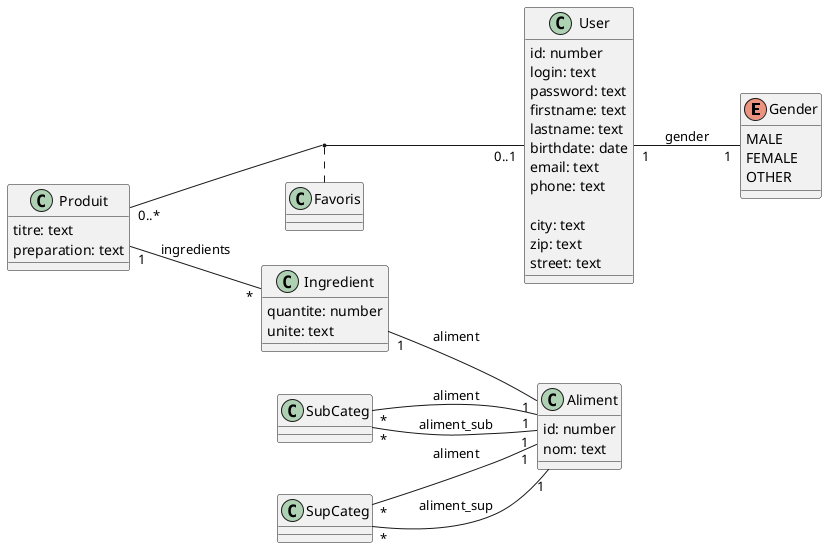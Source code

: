 @startuml

left to right direction

enum Gender {
    MALE
    FEMALE
    OTHER
}

class User {
    id: number
    login: text
    password: text
    firstname: text
    lastname: text
    birthdate: date
    email: text
    phone: text

    ' ADRESSE '
    city: text
    zip: text
    street: text
}
User "1" -- "1" Gender: gender

class Produit {
    titre: text
    preparation: text
}
Produit "1" -- "*" Ingredient: ingredients

class Ingredient {
    quantite: number
    unite: text
}
Ingredient "1" -- "1" Aliment: aliment

class Aliment {
    id: number
    nom: text
}

class SubCateg {

}
SubCateg "*" -- "1" Aliment: aliment
SubCateg "*" -- "1" Aliment: aliment_sub

class SupCateg {

}
SupCateg "*" -- "1" Aliment: aliment
SupCateg "*" -- "1" Aliment: aliment_sup

Produit "0..*" -- "0..1" User
(Produit, User) .. Favoris

@enduml